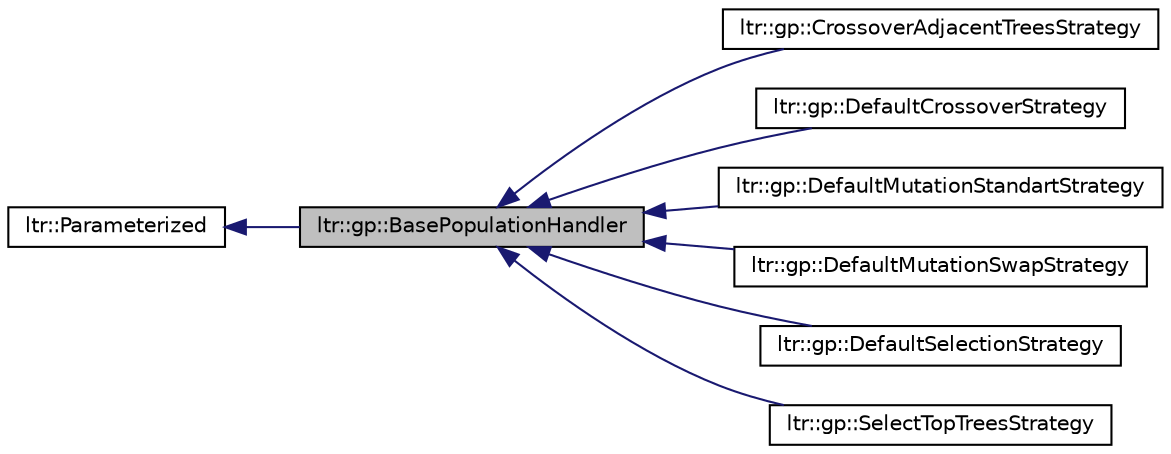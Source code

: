 digraph G
{
  edge [fontname="Helvetica",fontsize="10",labelfontname="Helvetica",labelfontsize="10"];
  node [fontname="Helvetica",fontsize="10",shape=record];
  rankdir="LR";
  Node1 [label="ltr::gp::BasePopulationHandler",height=0.2,width=0.4,color="black", fillcolor="grey75", style="filled" fontcolor="black"];
  Node2 -> Node1 [dir="back",color="midnightblue",fontsize="10",style="solid",fontname="Helvetica"];
  Node2 [label="ltr::Parameterized",height=0.2,width=0.4,color="black", fillcolor="white", style="filled",URL="$classltr_1_1_parameterized.html"];
  Node1 -> Node3 [dir="back",color="midnightblue",fontsize="10",style="solid",fontname="Helvetica"];
  Node3 [label="ltr::gp::CrossoverAdjacentTreesStrategy",height=0.2,width=0.4,color="black", fillcolor="white", style="filled",URL="$classltr_1_1gp_1_1_crossover_adjacent_trees_strategy.html"];
  Node1 -> Node4 [dir="back",color="midnightblue",fontsize="10",style="solid",fontname="Helvetica"];
  Node4 [label="ltr::gp::DefaultCrossoverStrategy",height=0.2,width=0.4,color="black", fillcolor="white", style="filled",URL="$classltr_1_1gp_1_1_default_crossover_strategy.html"];
  Node1 -> Node5 [dir="back",color="midnightblue",fontsize="10",style="solid",fontname="Helvetica"];
  Node5 [label="ltr::gp::DefaultMutationStandartStrategy",height=0.2,width=0.4,color="black", fillcolor="white", style="filled",URL="$classltr_1_1gp_1_1_default_mutation_standart_strategy.html"];
  Node1 -> Node6 [dir="back",color="midnightblue",fontsize="10",style="solid",fontname="Helvetica"];
  Node6 [label="ltr::gp::DefaultMutationSwapStrategy",height=0.2,width=0.4,color="black", fillcolor="white", style="filled",URL="$classltr_1_1gp_1_1_default_mutation_swap_strategy.html"];
  Node1 -> Node7 [dir="back",color="midnightblue",fontsize="10",style="solid",fontname="Helvetica"];
  Node7 [label="ltr::gp::DefaultSelectionStrategy",height=0.2,width=0.4,color="black", fillcolor="white", style="filled",URL="$classltr_1_1gp_1_1_default_selection_strategy.html"];
  Node1 -> Node8 [dir="back",color="midnightblue",fontsize="10",style="solid",fontname="Helvetica"];
  Node8 [label="ltr::gp::SelectTopTreesStrategy",height=0.2,width=0.4,color="black", fillcolor="white", style="filled",URL="$classltr_1_1gp_1_1_select_top_trees_strategy.html"];
}
